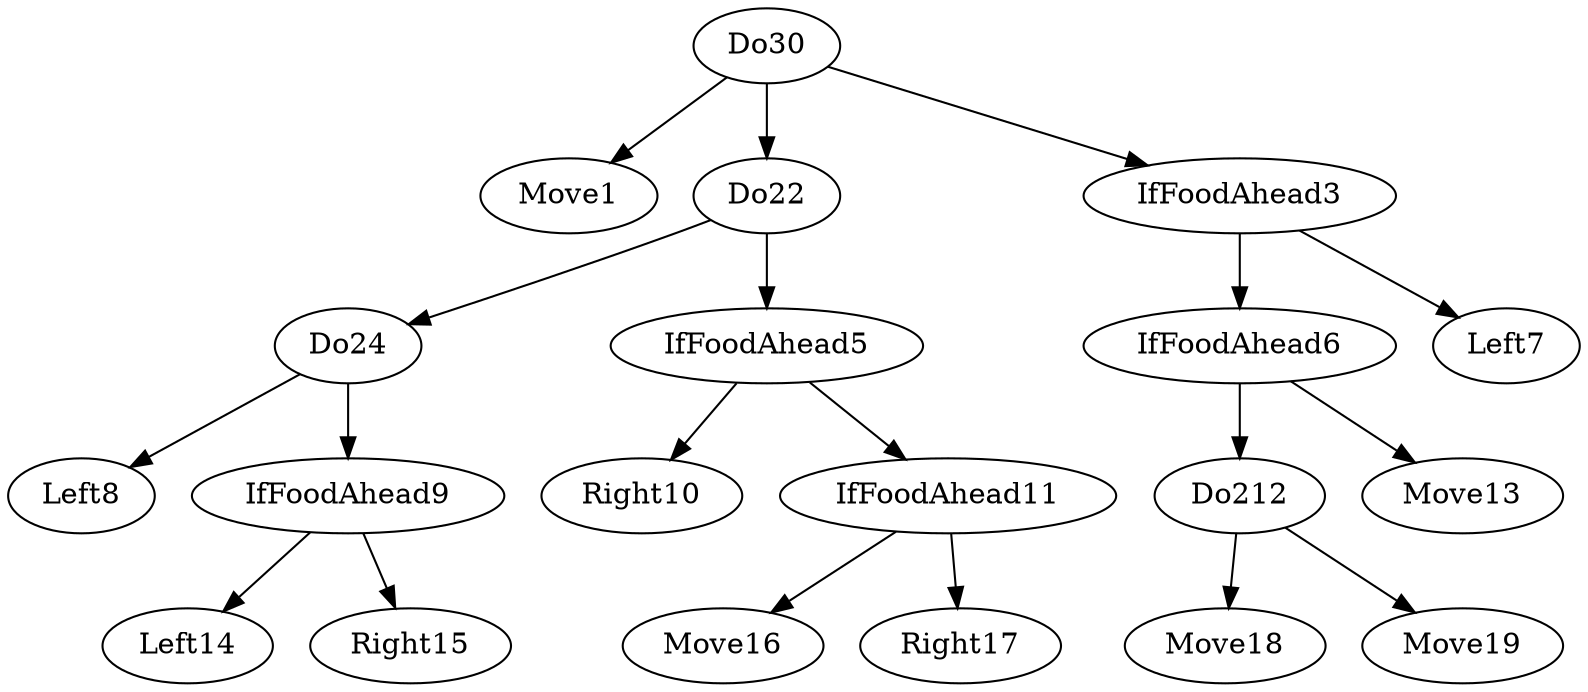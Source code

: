 digraph T {
	Do30 -> Move1;
	Do30 -> Do22;
	Do30 -> IfFoodAhead3;
	Do22 -> Do24;
	Do22 -> IfFoodAhead5;
	IfFoodAhead3 -> IfFoodAhead6;
	IfFoodAhead3 -> Left7;
	Do24 -> Left8;
	Do24 -> IfFoodAhead9;
	IfFoodAhead5 -> Right10;
	IfFoodAhead5 -> IfFoodAhead11;
	IfFoodAhead6 -> Do212;
	IfFoodAhead6 -> Move13;
	IfFoodAhead9 -> Left14;
	IfFoodAhead9 -> Right15;
	IfFoodAhead11 -> Move16;
	IfFoodAhead11 -> Right17;
	Do212 -> Move18;
	Do212 -> Move19;
}
